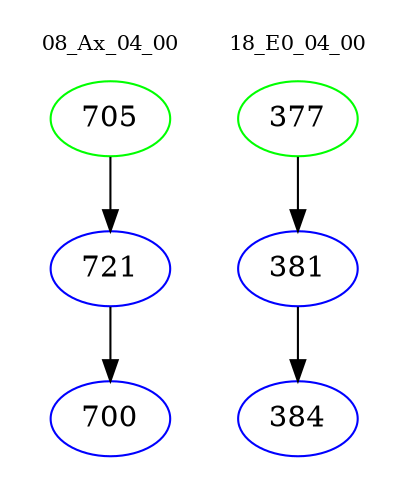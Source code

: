 digraph{
subgraph cluster_0 {
color = white
label = "08_Ax_04_00";
fontsize=10;
T0_705 [label="705", color="green"]
T0_705 -> T0_721 [color="black"]
T0_721 [label="721", color="blue"]
T0_721 -> T0_700 [color="black"]
T0_700 [label="700", color="blue"]
}
subgraph cluster_1 {
color = white
label = "18_E0_04_00";
fontsize=10;
T1_377 [label="377", color="green"]
T1_377 -> T1_381 [color="black"]
T1_381 [label="381", color="blue"]
T1_381 -> T1_384 [color="black"]
T1_384 [label="384", color="blue"]
}
}
